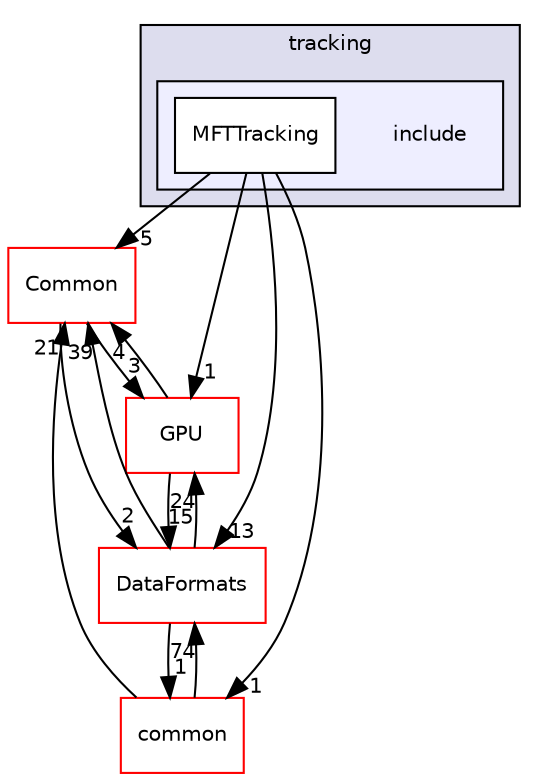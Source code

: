 digraph "/home/travis/build/AliceO2Group/AliceO2/Detectors/ITSMFT/MFT/tracking/include" {
  bgcolor=transparent;
  compound=true
  node [ fontsize="10", fontname="Helvetica"];
  edge [ labelfontsize="10", labelfontname="Helvetica"];
  subgraph clusterdir_0a8d7fd788ce6274650fdef0765535ce {
    graph [ bgcolor="#ddddee", pencolor="black", label="tracking" fontname="Helvetica", fontsize="10", URL="dir_0a8d7fd788ce6274650fdef0765535ce.html"]
  subgraph clusterdir_b26747058ac65f3a8006ba5e683c03be {
    graph [ bgcolor="#eeeeff", pencolor="black", label="" URL="dir_b26747058ac65f3a8006ba5e683c03be.html"];
    dir_b26747058ac65f3a8006ba5e683c03be [shape=plaintext label="include"];
    dir_a38e990c9c49afcbcd1d00fce89ee034 [shape=box label="MFTTracking" color="black" fillcolor="white" style="filled" URL="dir_a38e990c9c49afcbcd1d00fce89ee034.html"];
  }
  }
  dir_4ab6b4cc6a7edbff49100e9123df213f [shape=box label="Common" color="red" URL="dir_4ab6b4cc6a7edbff49100e9123df213f.html"];
  dir_85bf31a2e8d306e7598ffcb73f8df6bf [shape=box label="common" color="red" URL="dir_85bf31a2e8d306e7598ffcb73f8df6bf.html"];
  dir_f511f1e9c03c071966ae594f00bbc5e0 [shape=box label="GPU" color="red" URL="dir_f511f1e9c03c071966ae594f00bbc5e0.html"];
  dir_2171f7ec022c5423887b07c69b2f5b48 [shape=box label="DataFormats" color="red" URL="dir_2171f7ec022c5423887b07c69b2f5b48.html"];
  dir_4ab6b4cc6a7edbff49100e9123df213f->dir_f511f1e9c03c071966ae594f00bbc5e0 [headlabel="3", labeldistance=1.5 headhref="dir_000035_000737.html"];
  dir_4ab6b4cc6a7edbff49100e9123df213f->dir_2171f7ec022c5423887b07c69b2f5b48 [headlabel="2", labeldistance=1.5 headhref="dir_000035_000088.html"];
  dir_85bf31a2e8d306e7598ffcb73f8df6bf->dir_4ab6b4cc6a7edbff49100e9123df213f [headlabel="21", labeldistance=1.5 headhref="dir_000070_000035.html"];
  dir_85bf31a2e8d306e7598ffcb73f8df6bf->dir_2171f7ec022c5423887b07c69b2f5b48 [headlabel="74", labeldistance=1.5 headhref="dir_000070_000088.html"];
  dir_a38e990c9c49afcbcd1d00fce89ee034->dir_4ab6b4cc6a7edbff49100e9123df213f [headlabel="5", labeldistance=1.5 headhref="dir_000125_000035.html"];
  dir_a38e990c9c49afcbcd1d00fce89ee034->dir_85bf31a2e8d306e7598ffcb73f8df6bf [headlabel="1", labeldistance=1.5 headhref="dir_000125_000070.html"];
  dir_a38e990c9c49afcbcd1d00fce89ee034->dir_f511f1e9c03c071966ae594f00bbc5e0 [headlabel="1", labeldistance=1.5 headhref="dir_000125_000737.html"];
  dir_a38e990c9c49afcbcd1d00fce89ee034->dir_2171f7ec022c5423887b07c69b2f5b48 [headlabel="13", labeldistance=1.5 headhref="dir_000125_000088.html"];
  dir_f511f1e9c03c071966ae594f00bbc5e0->dir_4ab6b4cc6a7edbff49100e9123df213f [headlabel="4", labeldistance=1.5 headhref="dir_000737_000035.html"];
  dir_f511f1e9c03c071966ae594f00bbc5e0->dir_2171f7ec022c5423887b07c69b2f5b48 [headlabel="15", labeldistance=1.5 headhref="dir_000737_000088.html"];
  dir_2171f7ec022c5423887b07c69b2f5b48->dir_4ab6b4cc6a7edbff49100e9123df213f [headlabel="39", labeldistance=1.5 headhref="dir_000088_000035.html"];
  dir_2171f7ec022c5423887b07c69b2f5b48->dir_85bf31a2e8d306e7598ffcb73f8df6bf [headlabel="1", labeldistance=1.5 headhref="dir_000088_000070.html"];
  dir_2171f7ec022c5423887b07c69b2f5b48->dir_f511f1e9c03c071966ae594f00bbc5e0 [headlabel="24", labeldistance=1.5 headhref="dir_000088_000737.html"];
}
